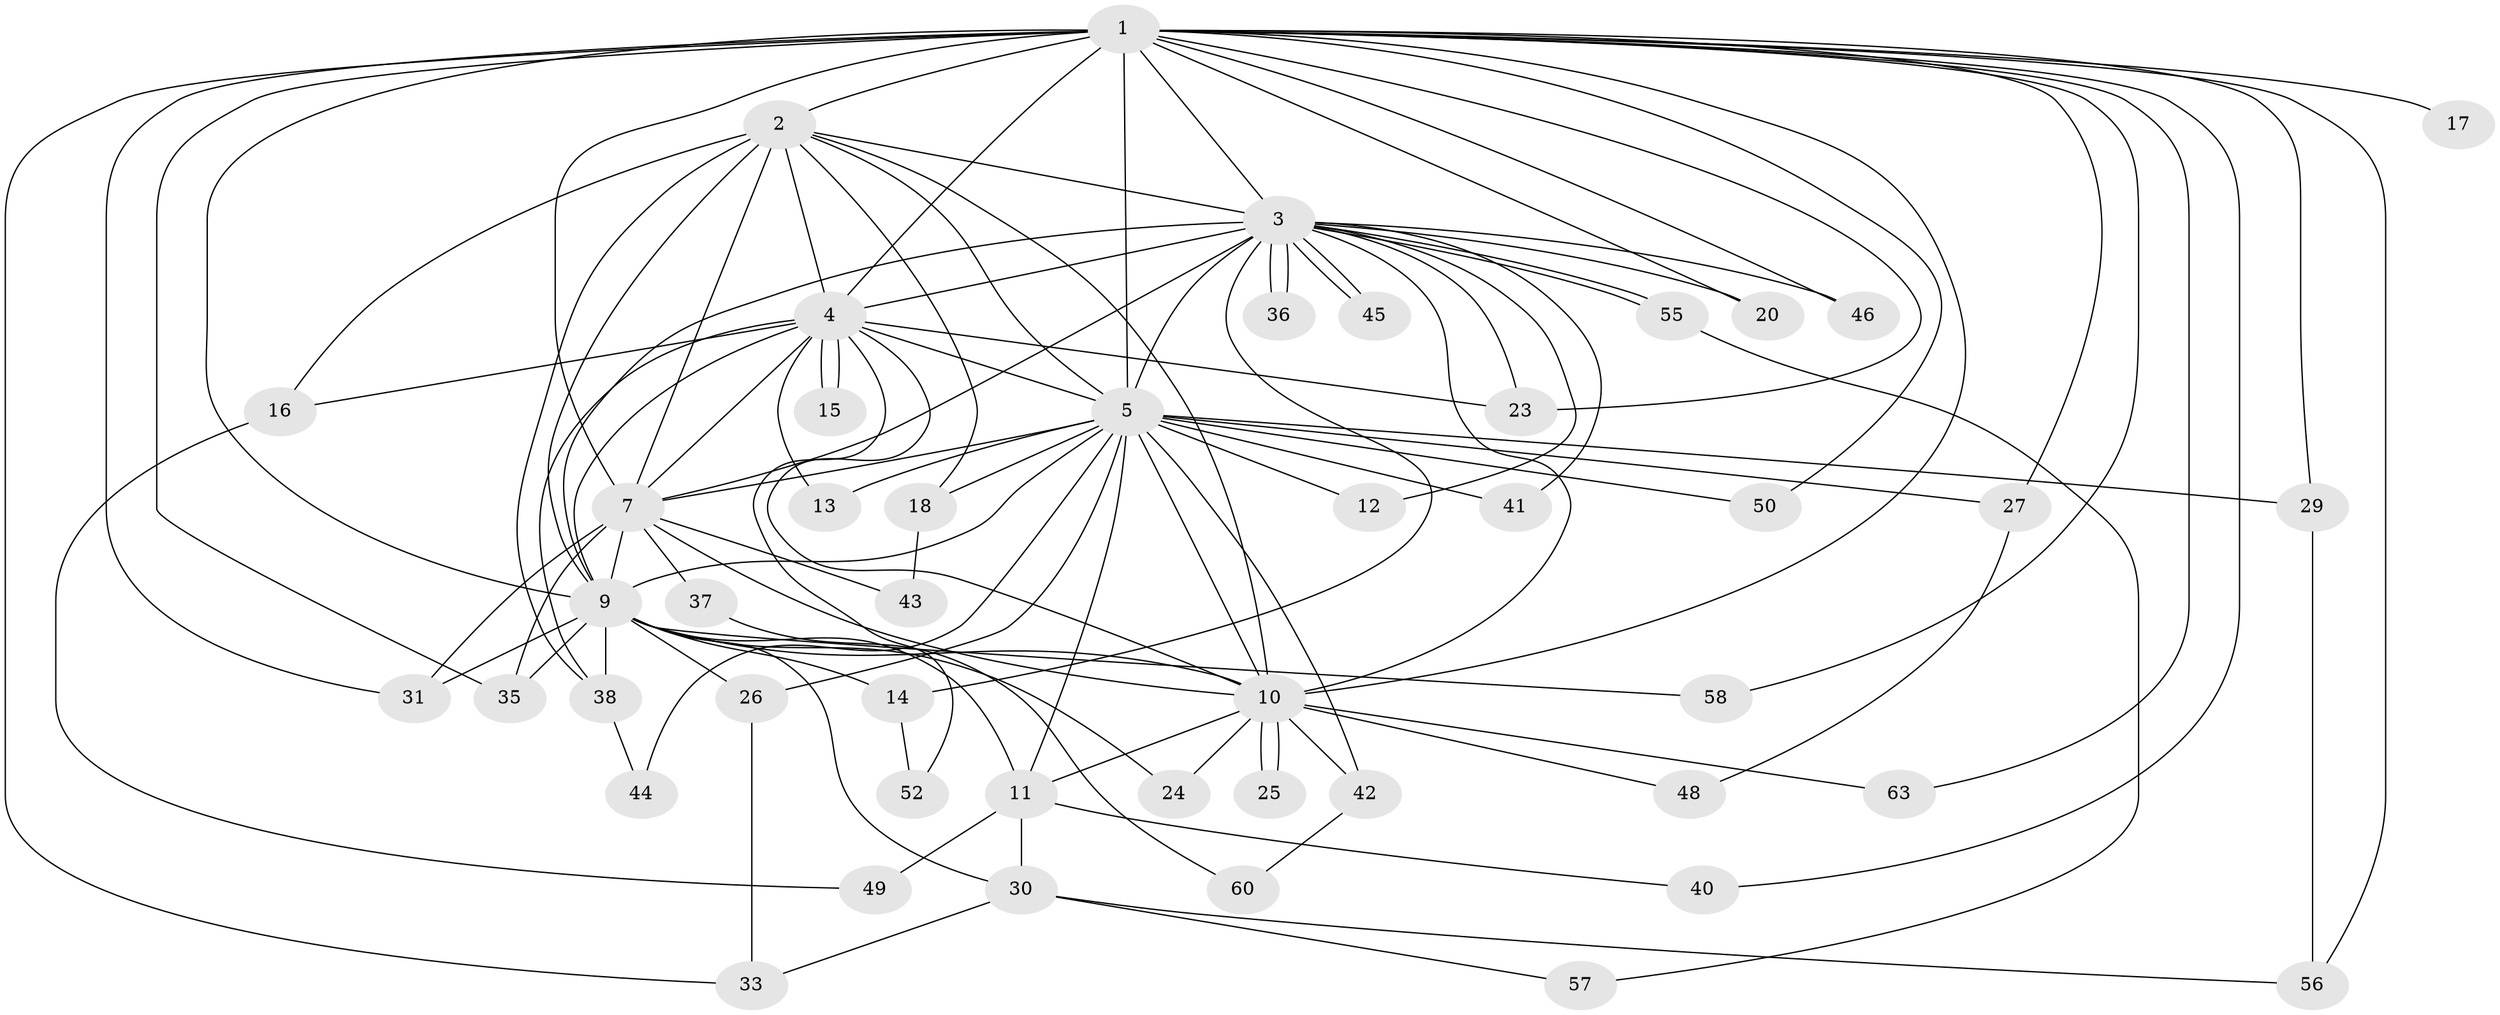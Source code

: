// original degree distribution, {15: 0.06349206349206349, 14: 0.015873015873015872, 22: 0.015873015873015872, 16: 0.015873015873015872, 19: 0.015873015873015872, 20: 0.015873015873015872, 17: 0.015873015873015872, 4: 0.047619047619047616, 2: 0.5079365079365079, 3: 0.25396825396825395, 5: 0.031746031746031744}
// Generated by graph-tools (version 1.1) at 2025/41/03/06/25 10:41:36]
// undirected, 47 vertices, 111 edges
graph export_dot {
graph [start="1"]
  node [color=gray90,style=filled];
  1 [super="+6"];
  2 [super="+51"];
  3 [super="+22"];
  4 [super="+62"];
  5 [super="+8"];
  7 [super="+32"];
  9 [super="+21"];
  10 [super="+28"];
  11 [super="+19"];
  12;
  13;
  14;
  15;
  16 [super="+59"];
  17;
  18;
  20;
  23 [super="+34"];
  24;
  25;
  26;
  27;
  29;
  30;
  31 [super="+54"];
  33 [super="+39"];
  35 [super="+47"];
  36;
  37 [super="+53"];
  38;
  40;
  41;
  42;
  43;
  44;
  45;
  46;
  48;
  49;
  50;
  52;
  55;
  56 [super="+61"];
  57;
  58;
  60;
  63;
  1 -- 2 [weight=2];
  1 -- 3 [weight=2];
  1 -- 4 [weight=2];
  1 -- 5 [weight=4];
  1 -- 7 [weight=3];
  1 -- 9 [weight=2];
  1 -- 10 [weight=2];
  1 -- 17 [weight=2];
  1 -- 27;
  1 -- 29;
  1 -- 20;
  1 -- 23;
  1 -- 40;
  1 -- 46;
  1 -- 50;
  1 -- 56;
  1 -- 58;
  1 -- 63;
  1 -- 31;
  1 -- 35;
  1 -- 33;
  2 -- 3;
  2 -- 4;
  2 -- 5 [weight=2];
  2 -- 7;
  2 -- 9 [weight=2];
  2 -- 10;
  2 -- 16 [weight=2];
  2 -- 18;
  2 -- 38;
  3 -- 4;
  3 -- 5 [weight=3];
  3 -- 7;
  3 -- 9;
  3 -- 10 [weight=2];
  3 -- 12;
  3 -- 14;
  3 -- 20;
  3 -- 23;
  3 -- 36;
  3 -- 36;
  3 -- 45;
  3 -- 45;
  3 -- 46;
  3 -- 55;
  3 -- 55;
  3 -- 41;
  4 -- 5 [weight=2];
  4 -- 7;
  4 -- 9;
  4 -- 10;
  4 -- 13;
  4 -- 15;
  4 -- 15;
  4 -- 16;
  4 -- 52;
  4 -- 38;
  4 -- 23;
  5 -- 7 [weight=2];
  5 -- 9 [weight=2];
  5 -- 10 [weight=2];
  5 -- 13;
  5 -- 18;
  5 -- 27;
  5 -- 42;
  5 -- 44;
  5 -- 41;
  5 -- 12;
  5 -- 50;
  5 -- 26;
  5 -- 29;
  5 -- 11;
  7 -- 9;
  7 -- 10;
  7 -- 31;
  7 -- 35;
  7 -- 37 [weight=3];
  7 -- 43;
  9 -- 10;
  9 -- 11 [weight=2];
  9 -- 14;
  9 -- 24;
  9 -- 26;
  9 -- 30;
  9 -- 31;
  9 -- 35;
  9 -- 38;
  9 -- 58;
  10 -- 11;
  10 -- 24;
  10 -- 25;
  10 -- 25;
  10 -- 42;
  10 -- 48;
  10 -- 63;
  11 -- 49;
  11 -- 40;
  11 -- 30;
  14 -- 52;
  16 -- 49;
  18 -- 43;
  26 -- 33;
  27 -- 48;
  29 -- 56;
  30 -- 33;
  30 -- 56;
  30 -- 57;
  37 -- 60;
  38 -- 44;
  42 -- 60;
  55 -- 57;
}

